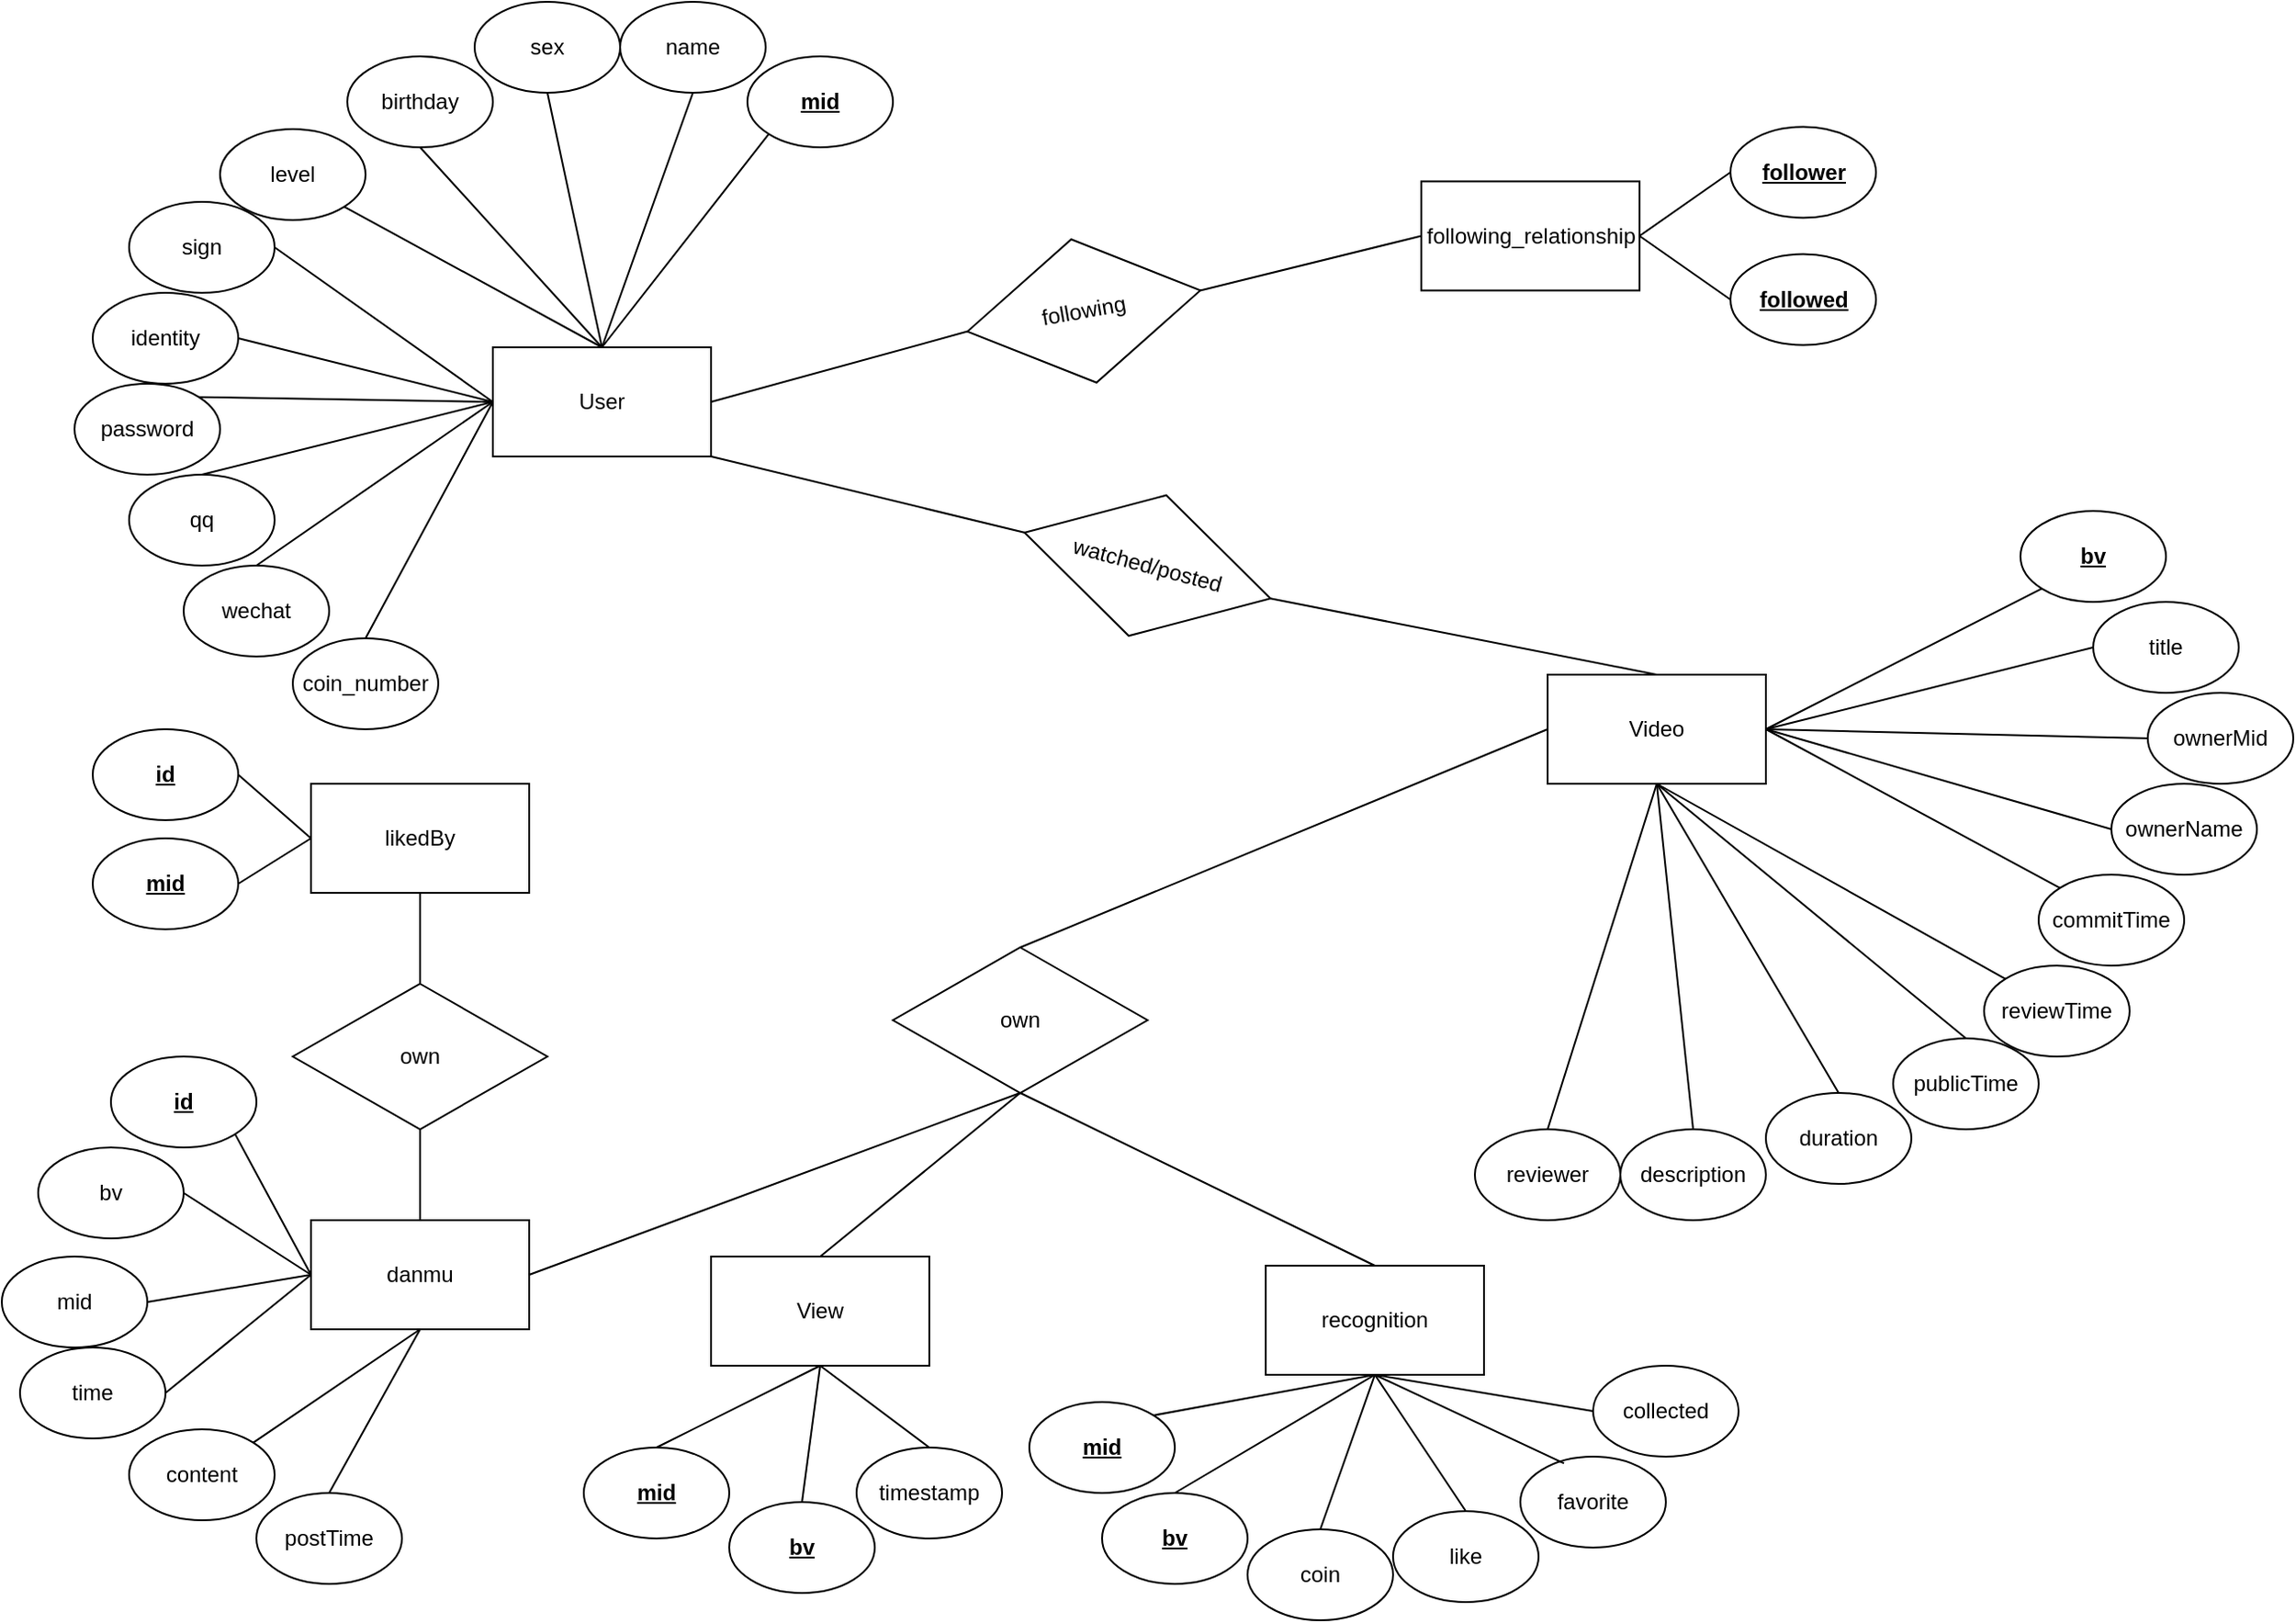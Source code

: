 <mxfile version="22.1.11" type="github">
  <diagram id="R2lEEEUBdFMjLlhIrx00" name="Page-1">
    <mxGraphModel dx="2676" dy="1873" grid="1" gridSize="10" guides="1" tooltips="1" connect="1" arrows="1" fold="1" page="1" pageScale="1" pageWidth="850" pageHeight="1100" math="0" shadow="0" extFonts="Permanent Marker^https://fonts.googleapis.com/css?family=Permanent+Marker">
      <root>
        <mxCell id="0" />
        <mxCell id="1" parent="0" />
        <mxCell id="bVzP4BpmjJLJU32e2Kec-34" value="User" style="rounded=0;whiteSpace=wrap;html=1;" parent="1" vertex="1">
          <mxGeometry x="130" y="160" width="120" height="60" as="geometry" />
        </mxCell>
        <mxCell id="bVzP4BpmjJLJU32e2Kec-35" value="&lt;b&gt;&lt;u&gt;mid&lt;/u&gt;&lt;/b&gt;" style="ellipse;whiteSpace=wrap;html=1;" parent="1" vertex="1">
          <mxGeometry x="270" width="80" height="50" as="geometry" />
        </mxCell>
        <mxCell id="bVzP4BpmjJLJU32e2Kec-36" value="sex" style="ellipse;whiteSpace=wrap;html=1;" parent="1" vertex="1">
          <mxGeometry x="120" y="-30" width="80" height="50" as="geometry" />
        </mxCell>
        <mxCell id="bVzP4BpmjJLJU32e2Kec-37" value="birthday" style="ellipse;whiteSpace=wrap;html=1;" parent="1" vertex="1">
          <mxGeometry x="50" width="80" height="50" as="geometry" />
        </mxCell>
        <mxCell id="bVzP4BpmjJLJU32e2Kec-39" value="level" style="ellipse;whiteSpace=wrap;html=1;" parent="1" vertex="1">
          <mxGeometry x="-20" y="40" width="80" height="50" as="geometry" />
        </mxCell>
        <mxCell id="bVzP4BpmjJLJU32e2Kec-40" value="sign" style="ellipse;whiteSpace=wrap;html=1;" parent="1" vertex="1">
          <mxGeometry x="-70" y="80" width="80" height="50" as="geometry" />
        </mxCell>
        <mxCell id="bVzP4BpmjJLJU32e2Kec-42" value="identity" style="ellipse;whiteSpace=wrap;html=1;" parent="1" vertex="1">
          <mxGeometry x="-90" y="130" width="80" height="50" as="geometry" />
        </mxCell>
        <mxCell id="bVzP4BpmjJLJU32e2Kec-43" value="password" style="ellipse;whiteSpace=wrap;html=1;" parent="1" vertex="1">
          <mxGeometry x="-100" y="180" width="80" height="50" as="geometry" />
        </mxCell>
        <mxCell id="bVzP4BpmjJLJU32e2Kec-44" value="name" style="ellipse;whiteSpace=wrap;html=1;" parent="1" vertex="1">
          <mxGeometry x="200" y="-30" width="80" height="50" as="geometry" />
        </mxCell>
        <mxCell id="bVzP4BpmjJLJU32e2Kec-45" value="qq" style="ellipse;whiteSpace=wrap;html=1;" parent="1" vertex="1">
          <mxGeometry x="-70" y="230" width="80" height="50" as="geometry" />
        </mxCell>
        <mxCell id="bVzP4BpmjJLJU32e2Kec-46" value="" style="endArrow=none;html=1;rounded=0;exitX=0.5;exitY=0;exitDx=0;exitDy=0;entryX=0;entryY=1;entryDx=0;entryDy=0;" parent="1" source="bVzP4BpmjJLJU32e2Kec-34" target="bVzP4BpmjJLJU32e2Kec-35" edge="1">
          <mxGeometry width="50" height="50" relative="1" as="geometry">
            <mxPoint x="210" y="120" as="sourcePoint" />
            <mxPoint x="260" y="70" as="targetPoint" />
          </mxGeometry>
        </mxCell>
        <mxCell id="bVzP4BpmjJLJU32e2Kec-47" value="" style="endArrow=none;html=1;rounded=0;entryX=0.5;entryY=1;entryDx=0;entryDy=0;exitX=0.5;exitY=0;exitDx=0;exitDy=0;" parent="1" source="bVzP4BpmjJLJU32e2Kec-34" target="bVzP4BpmjJLJU32e2Kec-36" edge="1">
          <mxGeometry width="50" height="50" relative="1" as="geometry">
            <mxPoint x="180" y="150" as="sourcePoint" />
            <mxPoint x="270" y="80" as="targetPoint" />
          </mxGeometry>
        </mxCell>
        <mxCell id="bVzP4BpmjJLJU32e2Kec-48" value="" style="endArrow=none;html=1;rounded=0;exitX=0.5;exitY=0;exitDx=0;exitDy=0;entryX=0.5;entryY=1;entryDx=0;entryDy=0;" parent="1" source="bVzP4BpmjJLJU32e2Kec-34" target="bVzP4BpmjJLJU32e2Kec-37" edge="1">
          <mxGeometry width="50" height="50" relative="1" as="geometry">
            <mxPoint x="200" y="170" as="sourcePoint" />
            <mxPoint x="280" y="90" as="targetPoint" />
          </mxGeometry>
        </mxCell>
        <mxCell id="bVzP4BpmjJLJU32e2Kec-49" value="" style="endArrow=none;html=1;rounded=0;entryX=1;entryY=1;entryDx=0;entryDy=0;exitX=0.5;exitY=0;exitDx=0;exitDy=0;" parent="1" source="bVzP4BpmjJLJU32e2Kec-34" target="bVzP4BpmjJLJU32e2Kec-39" edge="1">
          <mxGeometry width="50" height="50" relative="1" as="geometry">
            <mxPoint x="180" y="150" as="sourcePoint" />
            <mxPoint x="290" y="100" as="targetPoint" />
          </mxGeometry>
        </mxCell>
        <mxCell id="bVzP4BpmjJLJU32e2Kec-50" value="" style="endArrow=none;html=1;rounded=0;exitX=0;exitY=0.5;exitDx=0;exitDy=0;entryX=1;entryY=0.5;entryDx=0;entryDy=0;" parent="1" source="bVzP4BpmjJLJU32e2Kec-34" target="bVzP4BpmjJLJU32e2Kec-40" edge="1">
          <mxGeometry width="50" height="50" relative="1" as="geometry">
            <mxPoint x="220" y="190" as="sourcePoint" />
            <mxPoint x="300" y="110" as="targetPoint" />
          </mxGeometry>
        </mxCell>
        <mxCell id="bVzP4BpmjJLJU32e2Kec-52" value="" style="endArrow=none;html=1;rounded=0;exitX=1;exitY=0.5;exitDx=0;exitDy=0;entryX=0;entryY=0.5;entryDx=0;entryDy=0;" parent="1" source="bVzP4BpmjJLJU32e2Kec-42" target="bVzP4BpmjJLJU32e2Kec-34" edge="1">
          <mxGeometry width="50" height="50" relative="1" as="geometry">
            <mxPoint x="240" y="210" as="sourcePoint" />
            <mxPoint x="320" y="130" as="targetPoint" />
          </mxGeometry>
        </mxCell>
        <mxCell id="bVzP4BpmjJLJU32e2Kec-53" value="" style="endArrow=none;html=1;rounded=0;exitX=1;exitY=0;exitDx=0;exitDy=0;entryX=0;entryY=0.5;entryDx=0;entryDy=0;" parent="1" source="bVzP4BpmjJLJU32e2Kec-43" target="bVzP4BpmjJLJU32e2Kec-34" edge="1">
          <mxGeometry width="50" height="50" relative="1" as="geometry">
            <mxPoint x="250" y="220" as="sourcePoint" />
            <mxPoint x="330" y="140" as="targetPoint" />
          </mxGeometry>
        </mxCell>
        <mxCell id="bVzP4BpmjJLJU32e2Kec-54" value="" style="endArrow=none;html=1;rounded=0;exitX=0.5;exitY=1;exitDx=0;exitDy=0;entryX=0.5;entryY=0;entryDx=0;entryDy=0;" parent="1" source="bVzP4BpmjJLJU32e2Kec-44" target="bVzP4BpmjJLJU32e2Kec-34" edge="1">
          <mxGeometry width="50" height="50" relative="1" as="geometry">
            <mxPoint x="260" y="230" as="sourcePoint" />
            <mxPoint x="180" y="150" as="targetPoint" />
          </mxGeometry>
        </mxCell>
        <mxCell id="bVzP4BpmjJLJU32e2Kec-55" value="" style="endArrow=none;html=1;rounded=0;exitX=0.5;exitY=0;exitDx=0;exitDy=0;entryX=0;entryY=0.5;entryDx=0;entryDy=0;" parent="1" source="bVzP4BpmjJLJU32e2Kec-45" target="bVzP4BpmjJLJU32e2Kec-34" edge="1">
          <mxGeometry width="50" height="50" relative="1" as="geometry">
            <mxPoint x="270" y="240" as="sourcePoint" />
            <mxPoint x="350" y="160" as="targetPoint" />
          </mxGeometry>
        </mxCell>
        <mxCell id="bVzP4BpmjJLJU32e2Kec-56" value="wechat" style="ellipse;whiteSpace=wrap;html=1;" parent="1" vertex="1">
          <mxGeometry x="-40" y="280" width="80" height="50" as="geometry" />
        </mxCell>
        <mxCell id="bVzP4BpmjJLJU32e2Kec-58" value="" style="endArrow=none;html=1;rounded=0;exitX=0.5;exitY=0;exitDx=0;exitDy=0;entryX=0;entryY=0.5;entryDx=0;entryDy=0;" parent="1" source="bVzP4BpmjJLJU32e2Kec-56" target="bVzP4BpmjJLJU32e2Kec-34" edge="1">
          <mxGeometry width="50" height="50" relative="1" as="geometry">
            <mxPoint y="290" as="sourcePoint" />
            <mxPoint x="130" y="190" as="targetPoint" />
          </mxGeometry>
        </mxCell>
        <mxCell id="bVzP4BpmjJLJU32e2Kec-73" value="coin_number" style="ellipse;whiteSpace=wrap;html=1;" parent="1" vertex="1">
          <mxGeometry x="20" y="320" width="80" height="50" as="geometry" />
        </mxCell>
        <mxCell id="bVzP4BpmjJLJU32e2Kec-92" value="" style="endArrow=none;html=1;rounded=0;entryX=0.5;entryY=0;entryDx=0;entryDy=0;exitX=0;exitY=0.5;exitDx=0;exitDy=0;" parent="1" source="bVzP4BpmjJLJU32e2Kec-34" target="bVzP4BpmjJLJU32e2Kec-73" edge="1">
          <mxGeometry width="50" height="50" relative="1" as="geometry">
            <mxPoint x="150" y="240" as="sourcePoint" />
            <mxPoint x="300" y="360" as="targetPoint" />
          </mxGeometry>
        </mxCell>
        <mxCell id="bVzP4BpmjJLJU32e2Kec-101" value="following" style="rhombus;whiteSpace=wrap;html=1;rotation=-10;" parent="1" vertex="1">
          <mxGeometry x="390" y="100" width="130" height="80" as="geometry" />
        </mxCell>
        <mxCell id="bVzP4BpmjJLJU32e2Kec-102" value="" style="endArrow=none;html=1;rounded=0;entryX=0;entryY=0.5;entryDx=0;entryDy=0;exitX=1;exitY=0.5;exitDx=0;exitDy=0;" parent="1" source="bVzP4BpmjJLJU32e2Kec-34" target="bVzP4BpmjJLJU32e2Kec-101" edge="1">
          <mxGeometry width="50" height="50" relative="1" as="geometry">
            <mxPoint x="340" y="340" as="sourcePoint" />
            <mxPoint x="390" y="290" as="targetPoint" />
          </mxGeometry>
        </mxCell>
        <mxCell id="bVzP4BpmjJLJU32e2Kec-120" value="Video" style="rounded=0;whiteSpace=wrap;html=1;" parent="1" vertex="1">
          <mxGeometry x="710" y="340" width="120" height="60" as="geometry" />
        </mxCell>
        <mxCell id="bVzP4BpmjJLJU32e2Kec-121" value="&lt;b&gt;&lt;u&gt;bv&lt;/u&gt;&lt;/b&gt;" style="ellipse;whiteSpace=wrap;html=1;" parent="1" vertex="1">
          <mxGeometry x="970" y="250" width="80" height="50" as="geometry" />
        </mxCell>
        <mxCell id="bVzP4BpmjJLJU32e2Kec-122" value="ownerMid" style="ellipse;whiteSpace=wrap;html=1;" parent="1" vertex="1">
          <mxGeometry x="1040" y="350" width="80" height="50" as="geometry" />
        </mxCell>
        <mxCell id="bVzP4BpmjJLJU32e2Kec-123" value="ownerName" style="ellipse;whiteSpace=wrap;html=1;" parent="1" vertex="1">
          <mxGeometry x="1020" y="400" width="80" height="50" as="geometry" />
        </mxCell>
        <mxCell id="bVzP4BpmjJLJU32e2Kec-124" value="commitTime" style="ellipse;whiteSpace=wrap;html=1;" parent="1" vertex="1">
          <mxGeometry x="980" y="450" width="80" height="50" as="geometry" />
        </mxCell>
        <mxCell id="bVzP4BpmjJLJU32e2Kec-125" value="reviewTime" style="ellipse;whiteSpace=wrap;html=1;" parent="1" vertex="1">
          <mxGeometry x="950" y="500" width="80" height="50" as="geometry" />
        </mxCell>
        <mxCell id="bVzP4BpmjJLJU32e2Kec-126" value="publicTime" style="ellipse;whiteSpace=wrap;html=1;" parent="1" vertex="1">
          <mxGeometry x="900" y="540" width="80" height="50" as="geometry" />
        </mxCell>
        <mxCell id="bVzP4BpmjJLJU32e2Kec-128" value="title" style="ellipse;whiteSpace=wrap;html=1;" parent="1" vertex="1">
          <mxGeometry x="1010" y="300" width="80" height="50" as="geometry" />
        </mxCell>
        <mxCell id="bVzP4BpmjJLJU32e2Kec-130" value="" style="endArrow=none;html=1;rounded=0;exitX=1;exitY=0.5;exitDx=0;exitDy=0;entryX=0;entryY=1;entryDx=0;entryDy=0;" parent="1" source="bVzP4BpmjJLJU32e2Kec-120" target="bVzP4BpmjJLJU32e2Kec-121" edge="1">
          <mxGeometry width="50" height="50" relative="1" as="geometry">
            <mxPoint x="790" y="300" as="sourcePoint" />
            <mxPoint x="840" y="250" as="targetPoint" />
          </mxGeometry>
        </mxCell>
        <mxCell id="bVzP4BpmjJLJU32e2Kec-131" value="" style="endArrow=none;html=1;rounded=0;entryX=0;entryY=0.5;entryDx=0;entryDy=0;exitX=1;exitY=0.5;exitDx=0;exitDy=0;" parent="1" source="bVzP4BpmjJLJU32e2Kec-120" target="bVzP4BpmjJLJU32e2Kec-122" edge="1">
          <mxGeometry width="50" height="50" relative="1" as="geometry">
            <mxPoint x="760" y="330" as="sourcePoint" />
            <mxPoint x="850" y="260" as="targetPoint" />
          </mxGeometry>
        </mxCell>
        <mxCell id="bVzP4BpmjJLJU32e2Kec-132" value="" style="endArrow=none;html=1;rounded=0;exitX=1;exitY=0.5;exitDx=0;exitDy=0;entryX=0;entryY=0.5;entryDx=0;entryDy=0;" parent="1" source="bVzP4BpmjJLJU32e2Kec-120" target="bVzP4BpmjJLJU32e2Kec-123" edge="1">
          <mxGeometry width="50" height="50" relative="1" as="geometry">
            <mxPoint x="780" y="350" as="sourcePoint" />
            <mxPoint x="860" y="270" as="targetPoint" />
          </mxGeometry>
        </mxCell>
        <mxCell id="bVzP4BpmjJLJU32e2Kec-133" value="" style="endArrow=none;html=1;rounded=0;entryX=0;entryY=0;entryDx=0;entryDy=0;exitX=1;exitY=0.5;exitDx=0;exitDy=0;" parent="1" source="bVzP4BpmjJLJU32e2Kec-120" target="bVzP4BpmjJLJU32e2Kec-124" edge="1">
          <mxGeometry width="50" height="50" relative="1" as="geometry">
            <mxPoint x="760" y="330" as="sourcePoint" />
            <mxPoint x="870" y="280" as="targetPoint" />
          </mxGeometry>
        </mxCell>
        <mxCell id="bVzP4BpmjJLJU32e2Kec-134" value="" style="endArrow=none;html=1;rounded=0;exitX=0.5;exitY=1;exitDx=0;exitDy=0;entryX=0;entryY=0;entryDx=0;entryDy=0;" parent="1" source="bVzP4BpmjJLJU32e2Kec-120" target="bVzP4BpmjJLJU32e2Kec-125" edge="1">
          <mxGeometry width="50" height="50" relative="1" as="geometry">
            <mxPoint x="800" y="370" as="sourcePoint" />
            <mxPoint x="880" y="290" as="targetPoint" />
          </mxGeometry>
        </mxCell>
        <mxCell id="bVzP4BpmjJLJU32e2Kec-135" value="" style="endArrow=none;html=1;rounded=0;exitX=0.5;exitY=0;exitDx=0;exitDy=0;entryX=0.5;entryY=1;entryDx=0;entryDy=0;" parent="1" source="bVzP4BpmjJLJU32e2Kec-126" target="bVzP4BpmjJLJU32e2Kec-120" edge="1">
          <mxGeometry width="50" height="50" relative="1" as="geometry">
            <mxPoint x="820" y="390" as="sourcePoint" />
            <mxPoint x="900" y="310" as="targetPoint" />
          </mxGeometry>
        </mxCell>
        <mxCell id="bVzP4BpmjJLJU32e2Kec-137" value="" style="endArrow=none;html=1;rounded=0;exitX=0;exitY=0.5;exitDx=0;exitDy=0;entryX=1;entryY=0.5;entryDx=0;entryDy=0;" parent="1" source="bVzP4BpmjJLJU32e2Kec-128" target="bVzP4BpmjJLJU32e2Kec-120" edge="1">
          <mxGeometry width="50" height="50" relative="1" as="geometry">
            <mxPoint x="840" y="410" as="sourcePoint" />
            <mxPoint x="760" y="330" as="targetPoint" />
          </mxGeometry>
        </mxCell>
        <mxCell id="bVzP4BpmjJLJU32e2Kec-141" value="reviewer" style="ellipse;whiteSpace=wrap;html=1;" parent="1" vertex="1">
          <mxGeometry x="670" y="590" width="80" height="50" as="geometry" />
        </mxCell>
        <mxCell id="bVzP4BpmjJLJU32e2Kec-144" value="description" style="ellipse;whiteSpace=wrap;html=1;" parent="1" vertex="1">
          <mxGeometry x="750" y="590" width="80" height="50" as="geometry" />
        </mxCell>
        <mxCell id="bVzP4BpmjJLJU32e2Kec-145" value="duration" style="ellipse;whiteSpace=wrap;html=1;" parent="1" vertex="1">
          <mxGeometry x="830" y="570" width="80" height="50" as="geometry" />
        </mxCell>
        <mxCell id="bVzP4BpmjJLJU32e2Kec-146" value="" style="endArrow=none;html=1;rounded=0;entryX=0.5;entryY=0;entryDx=0;entryDy=0;exitX=0.5;exitY=1;exitDx=0;exitDy=0;" parent="1" source="bVzP4BpmjJLJU32e2Kec-120" target="bVzP4BpmjJLJU32e2Kec-144" edge="1">
          <mxGeometry width="50" height="50" relative="1" as="geometry">
            <mxPoint x="1210" y="630" as="sourcePoint" />
            <mxPoint x="1140" y="560" as="targetPoint" />
          </mxGeometry>
        </mxCell>
        <mxCell id="bVzP4BpmjJLJU32e2Kec-149" value="" style="endArrow=none;html=1;rounded=0;entryX=0.5;entryY=0;entryDx=0;entryDy=0;exitX=0.5;exitY=1;exitDx=0;exitDy=0;" parent="1" source="bVzP4BpmjJLJU32e2Kec-120" target="bVzP4BpmjJLJU32e2Kec-141" edge="1">
          <mxGeometry width="50" height="50" relative="1" as="geometry">
            <mxPoint x="730" y="420" as="sourcePoint" />
            <mxPoint x="880" y="540" as="targetPoint" />
          </mxGeometry>
        </mxCell>
        <mxCell id="bVzP4BpmjJLJU32e2Kec-150" value="" style="endArrow=none;html=1;rounded=0;entryX=0.5;entryY=0;entryDx=0;entryDy=0;exitX=0.5;exitY=1;exitDx=0;exitDy=0;" parent="1" source="bVzP4BpmjJLJU32e2Kec-120" target="bVzP4BpmjJLJU32e2Kec-145" edge="1">
          <mxGeometry width="50" height="50" relative="1" as="geometry">
            <mxPoint x="820" y="375" as="sourcePoint" />
            <mxPoint x="960" y="530" as="targetPoint" />
          </mxGeometry>
        </mxCell>
        <mxCell id="bVzP4BpmjJLJU32e2Kec-170" value="own" style="rhombus;whiteSpace=wrap;html=1;" parent="1" vertex="1">
          <mxGeometry x="350" y="490" width="140" height="80" as="geometry" />
        </mxCell>
        <mxCell id="bVzP4BpmjJLJU32e2Kec-172" value="" style="endArrow=none;html=1;rounded=0;entryX=0.5;entryY=1;entryDx=0;entryDy=0;exitX=0.5;exitY=0;exitDx=0;exitDy=0;" parent="1" source="Wf-vbxTbmXmnl0LeUo7J-2" target="bVzP4BpmjJLJU32e2Kec-170" edge="1">
          <mxGeometry width="50" height="50" relative="1" as="geometry">
            <mxPoint x="560" y="670" as="sourcePoint" />
            <mxPoint x="430" y="580" as="targetPoint" />
          </mxGeometry>
        </mxCell>
        <mxCell id="bVzP4BpmjJLJU32e2Kec-174" value="" style="endArrow=none;html=1;rounded=0;exitX=0.5;exitY=0;exitDx=0;exitDy=0;entryX=0;entryY=0.5;entryDx=0;entryDy=0;" parent="1" source="bVzP4BpmjJLJU32e2Kec-170" target="bVzP4BpmjJLJU32e2Kec-120" edge="1">
          <mxGeometry width="50" height="50" relative="1" as="geometry">
            <mxPoint x="510" y="870" as="sourcePoint" />
            <mxPoint x="290" y="800" as="targetPoint" />
          </mxGeometry>
        </mxCell>
        <mxCell id="bVzP4BpmjJLJU32e2Kec-187" value="View" style="rounded=0;whiteSpace=wrap;html=1;" parent="1" vertex="1">
          <mxGeometry x="250" y="660" width="120" height="60" as="geometry" />
        </mxCell>
        <mxCell id="bVzP4BpmjJLJU32e2Kec-188" value="&lt;u&gt;&lt;b&gt;bv&lt;/b&gt;&lt;/u&gt;" style="ellipse;whiteSpace=wrap;html=1;" parent="1" vertex="1">
          <mxGeometry x="260" y="795" width="80" height="50" as="geometry" />
        </mxCell>
        <mxCell id="bVzP4BpmjJLJU32e2Kec-189" value="&lt;u&gt;&lt;b&gt;mid&lt;/b&gt;&lt;/u&gt;" style="ellipse;whiteSpace=wrap;html=1;" parent="1" vertex="1">
          <mxGeometry x="180" y="765" width="80" height="50" as="geometry" />
        </mxCell>
        <mxCell id="bVzP4BpmjJLJU32e2Kec-190" value="" style="endArrow=none;html=1;rounded=0;entryX=0.5;entryY=1;entryDx=0;entryDy=0;exitX=0.5;exitY=0;exitDx=0;exitDy=0;" parent="1" source="bVzP4BpmjJLJU32e2Kec-189" target="bVzP4BpmjJLJU32e2Kec-187" edge="1">
          <mxGeometry width="50" height="50" relative="1" as="geometry">
            <mxPoint x="340" y="605" as="sourcePoint" />
            <mxPoint x="390" y="555" as="targetPoint" />
          </mxGeometry>
        </mxCell>
        <mxCell id="bVzP4BpmjJLJU32e2Kec-191" value="" style="endArrow=none;html=1;rounded=0;entryX=0.5;entryY=0;entryDx=0;entryDy=0;exitX=0.5;exitY=1;exitDx=0;exitDy=0;" parent="1" source="bVzP4BpmjJLJU32e2Kec-187" target="bVzP4BpmjJLJU32e2Kec-188" edge="1">
          <mxGeometry width="50" height="50" relative="1" as="geometry">
            <mxPoint x="340" y="605" as="sourcePoint" />
            <mxPoint x="390" y="555" as="targetPoint" />
          </mxGeometry>
        </mxCell>
        <mxCell id="bVzP4BpmjJLJU32e2Kec-192" value="" style="endArrow=none;html=1;rounded=0;exitX=0.5;exitY=0;exitDx=0;exitDy=0;entryX=0.5;entryY=1;entryDx=0;entryDy=0;" parent="1" source="bVzP4BpmjJLJU32e2Kec-187" target="bVzP4BpmjJLJU32e2Kec-170" edge="1">
          <mxGeometry width="50" height="50" relative="1" as="geometry">
            <mxPoint x="700" y="670" as="sourcePoint" />
            <mxPoint x="430" y="580" as="targetPoint" />
          </mxGeometry>
        </mxCell>
        <mxCell id="bVzP4BpmjJLJU32e2Kec-193" value="timestamp" style="ellipse;whiteSpace=wrap;html=1;" parent="1" vertex="1">
          <mxGeometry x="330" y="765" width="80" height="50" as="geometry" />
        </mxCell>
        <mxCell id="bVzP4BpmjJLJU32e2Kec-194" value="" style="endArrow=none;html=1;rounded=0;entryX=0.5;entryY=0;entryDx=0;entryDy=0;exitX=0.5;exitY=1;exitDx=0;exitDy=0;" parent="1" source="bVzP4BpmjJLJU32e2Kec-187" target="bVzP4BpmjJLJU32e2Kec-193" edge="1">
          <mxGeometry width="50" height="50" relative="1" as="geometry">
            <mxPoint x="310" y="735" as="sourcePoint" />
            <mxPoint x="310" y="805" as="targetPoint" />
          </mxGeometry>
        </mxCell>
        <mxCell id="bVzP4BpmjJLJU32e2Kec-205" value="following_relationship" style="rounded=0;whiteSpace=wrap;html=1;" parent="1" vertex="1">
          <mxGeometry x="640.54" y="68.74" width="120" height="60" as="geometry" />
        </mxCell>
        <mxCell id="bVzP4BpmjJLJU32e2Kec-206" value="&lt;b&gt;&lt;u&gt;followed&lt;/u&gt;&lt;/b&gt;" style="ellipse;whiteSpace=wrap;html=1;" parent="1" vertex="1">
          <mxGeometry x="810.54" y="108.74" width="80" height="50" as="geometry" />
        </mxCell>
        <mxCell id="bVzP4BpmjJLJU32e2Kec-207" value="&lt;b&gt;&lt;u&gt;follower&lt;/u&gt;&lt;/b&gt;" style="ellipse;whiteSpace=wrap;html=1;" parent="1" vertex="1">
          <mxGeometry x="810.54" y="38.74" width="80" height="50" as="geometry" />
        </mxCell>
        <mxCell id="bVzP4BpmjJLJU32e2Kec-208" value="" style="endArrow=none;html=1;rounded=0;entryX=0;entryY=0.5;entryDx=0;entryDy=0;exitX=1;exitY=0.5;exitDx=0;exitDy=0;" parent="1" source="bVzP4BpmjJLJU32e2Kec-205" target="bVzP4BpmjJLJU32e2Kec-207" edge="1">
          <mxGeometry width="50" height="50" relative="1" as="geometry">
            <mxPoint x="240.54" y="128.74" as="sourcePoint" />
            <mxPoint x="430.54" y="258.74" as="targetPoint" />
          </mxGeometry>
        </mxCell>
        <mxCell id="bVzP4BpmjJLJU32e2Kec-209" value="" style="endArrow=none;html=1;rounded=0;entryX=0;entryY=0.5;entryDx=0;entryDy=0;exitX=1;exitY=0.5;exitDx=0;exitDy=0;" parent="1" source="bVzP4BpmjJLJU32e2Kec-205" target="bVzP4BpmjJLJU32e2Kec-206" edge="1">
          <mxGeometry width="50" height="50" relative="1" as="geometry">
            <mxPoint x="770.54" y="98.74" as="sourcePoint" />
            <mxPoint x="820.54" y="53.74" as="targetPoint" />
          </mxGeometry>
        </mxCell>
        <mxCell id="bVzP4BpmjJLJU32e2Kec-211" value="" style="endArrow=none;html=1;rounded=0;entryX=1;entryY=0.5;entryDx=0;entryDy=0;exitX=0;exitY=0.5;exitDx=0;exitDy=0;" parent="1" source="bVzP4BpmjJLJU32e2Kec-205" target="bVzP4BpmjJLJU32e2Kec-101" edge="1">
          <mxGeometry width="50" height="50" relative="1" as="geometry">
            <mxPoint x="665.54" y="298.74" as="sourcePoint" />
            <mxPoint x="529.45" y="171.27" as="targetPoint" />
          </mxGeometry>
        </mxCell>
        <mxCell id="bVzP4BpmjJLJU32e2Kec-228" value="watched/posted" style="rhombus;whiteSpace=wrap;html=1;rotation=15;" parent="1" vertex="1">
          <mxGeometry x="420" y="240" width="140" height="80" as="geometry" />
        </mxCell>
        <mxCell id="bVzP4BpmjJLJU32e2Kec-229" value="" style="endArrow=none;html=1;rounded=0;entryX=0.5;entryY=0;entryDx=0;entryDy=0;exitX=1;exitY=0.5;exitDx=0;exitDy=0;" parent="1" source="bVzP4BpmjJLJU32e2Kec-228" target="bVzP4BpmjJLJU32e2Kec-120" edge="1">
          <mxGeometry width="50" height="50" relative="1" as="geometry">
            <mxPoint x="440" y="480" as="sourcePoint" />
            <mxPoint x="490" y="430" as="targetPoint" />
          </mxGeometry>
        </mxCell>
        <mxCell id="bVzP4BpmjJLJU32e2Kec-232" value="danmu" style="rounded=0;whiteSpace=wrap;html=1;" parent="1" vertex="1">
          <mxGeometry x="30" y="640" width="120" height="60" as="geometry" />
        </mxCell>
        <mxCell id="bVzP4BpmjJLJU32e2Kec-236" value="mid" style="ellipse;whiteSpace=wrap;html=1;" parent="1" vertex="1">
          <mxGeometry x="-140" y="660" width="80" height="50" as="geometry" />
        </mxCell>
        <mxCell id="bVzP4BpmjJLJU32e2Kec-237" value="content" style="ellipse;whiteSpace=wrap;html=1;" parent="1" vertex="1">
          <mxGeometry x="-70" y="755" width="80" height="50" as="geometry" />
        </mxCell>
        <mxCell id="bVzP4BpmjJLJU32e2Kec-238" value="postTime" style="ellipse;whiteSpace=wrap;html=1;" parent="1" vertex="1">
          <mxGeometry y="790" width="80" height="50" as="geometry" />
        </mxCell>
        <mxCell id="bVzP4BpmjJLJU32e2Kec-239" value="bv" style="ellipse;whiteSpace=wrap;html=1;" parent="1" vertex="1">
          <mxGeometry x="-120" y="600" width="80" height="50" as="geometry" />
        </mxCell>
        <mxCell id="bVzP4BpmjJLJU32e2Kec-240" value="&lt;b&gt;&lt;u&gt;id&lt;/u&gt;&lt;/b&gt;" style="ellipse;whiteSpace=wrap;html=1;" parent="1" vertex="1">
          <mxGeometry x="-80" y="550" width="80" height="50" as="geometry" />
        </mxCell>
        <mxCell id="bVzP4BpmjJLJU32e2Kec-241" value="time" style="ellipse;whiteSpace=wrap;html=1;" parent="1" vertex="1">
          <mxGeometry x="-130" y="710" width="80" height="50" as="geometry" />
        </mxCell>
        <mxCell id="bVzP4BpmjJLJU32e2Kec-243" value="" style="endArrow=none;html=1;rounded=0;entryX=0;entryY=0.5;entryDx=0;entryDy=0;exitX=1;exitY=1;exitDx=0;exitDy=0;" parent="1" source="bVzP4BpmjJLJU32e2Kec-240" target="bVzP4BpmjJLJU32e2Kec-232" edge="1">
          <mxGeometry width="50" height="50" relative="1" as="geometry">
            <mxPoint x="110" y="550" as="sourcePoint" />
            <mxPoint x="160" y="500" as="targetPoint" />
          </mxGeometry>
        </mxCell>
        <mxCell id="bVzP4BpmjJLJU32e2Kec-244" value="" style="endArrow=none;html=1;rounded=0;exitX=1;exitY=0.5;exitDx=0;exitDy=0;entryX=0;entryY=0.5;entryDx=0;entryDy=0;" parent="1" source="bVzP4BpmjJLJU32e2Kec-239" target="bVzP4BpmjJLJU32e2Kec-232" edge="1">
          <mxGeometry width="50" height="50" relative="1" as="geometry">
            <mxPoint x="-1" y="603" as="sourcePoint" />
            <mxPoint x="-20" y="680" as="targetPoint" />
          </mxGeometry>
        </mxCell>
        <mxCell id="bVzP4BpmjJLJU32e2Kec-246" value="" style="endArrow=none;html=1;rounded=0;entryX=0;entryY=0.5;entryDx=0;entryDy=0;exitX=1;exitY=0.5;exitDx=0;exitDy=0;" parent="1" source="bVzP4BpmjJLJU32e2Kec-236" target="bVzP4BpmjJLJU32e2Kec-232" edge="1">
          <mxGeometry width="50" height="50" relative="1" as="geometry">
            <mxPoint x="9" y="613" as="sourcePoint" />
            <mxPoint x="50" y="695" as="targetPoint" />
          </mxGeometry>
        </mxCell>
        <mxCell id="bVzP4BpmjJLJU32e2Kec-247" value="" style="endArrow=none;html=1;rounded=0;entryX=0;entryY=0.5;entryDx=0;entryDy=0;exitX=1;exitY=0.5;exitDx=0;exitDy=0;" parent="1" source="bVzP4BpmjJLJU32e2Kec-241" target="bVzP4BpmjJLJU32e2Kec-232" edge="1">
          <mxGeometry width="50" height="50" relative="1" as="geometry">
            <mxPoint x="19" y="623" as="sourcePoint" />
            <mxPoint x="60" y="705" as="targetPoint" />
          </mxGeometry>
        </mxCell>
        <mxCell id="bVzP4BpmjJLJU32e2Kec-248" value="" style="endArrow=none;html=1;rounded=0;entryX=0.5;entryY=1;entryDx=0;entryDy=0;exitX=1;exitY=0;exitDx=0;exitDy=0;" parent="1" source="bVzP4BpmjJLJU32e2Kec-237" target="bVzP4BpmjJLJU32e2Kec-232" edge="1">
          <mxGeometry width="50" height="50" relative="1" as="geometry">
            <mxPoint x="29" y="633" as="sourcePoint" />
            <mxPoint x="70" y="715" as="targetPoint" />
          </mxGeometry>
        </mxCell>
        <mxCell id="bVzP4BpmjJLJU32e2Kec-249" value="" style="endArrow=none;html=1;rounded=0;entryX=0.5;entryY=1;entryDx=0;entryDy=0;exitX=0.5;exitY=0;exitDx=0;exitDy=0;" parent="1" source="bVzP4BpmjJLJU32e2Kec-238" target="bVzP4BpmjJLJU32e2Kec-232" edge="1">
          <mxGeometry width="50" height="50" relative="1" as="geometry">
            <mxPoint x="39" y="643" as="sourcePoint" />
            <mxPoint x="80" y="725" as="targetPoint" />
          </mxGeometry>
        </mxCell>
        <mxCell id="bVzP4BpmjJLJU32e2Kec-250" value="" style="endArrow=none;html=1;rounded=0;exitX=1;exitY=0.5;exitDx=0;exitDy=0;entryX=0.5;entryY=1;entryDx=0;entryDy=0;" parent="1" source="bVzP4BpmjJLJU32e2Kec-232" target="bVzP4BpmjJLJU32e2Kec-170" edge="1">
          <mxGeometry width="50" height="50" relative="1" as="geometry">
            <mxPoint x="130" y="580" as="sourcePoint" />
            <mxPoint x="430" y="580" as="targetPoint" />
          </mxGeometry>
        </mxCell>
        <mxCell id="bVzP4BpmjJLJU32e2Kec-251" value="likedBy" style="rounded=0;whiteSpace=wrap;html=1;" parent="1" vertex="1">
          <mxGeometry x="30" y="400" width="120" height="60" as="geometry" />
        </mxCell>
        <mxCell id="bVzP4BpmjJLJU32e2Kec-252" value="own" style="rhombus;whiteSpace=wrap;html=1;" parent="1" vertex="1">
          <mxGeometry x="20" y="510" width="140" height="80" as="geometry" />
        </mxCell>
        <mxCell id="bVzP4BpmjJLJU32e2Kec-253" value="" style="endArrow=none;html=1;rounded=0;entryX=0.5;entryY=1;entryDx=0;entryDy=0;exitX=0.5;exitY=0;exitDx=0;exitDy=0;" parent="1" source="bVzP4BpmjJLJU32e2Kec-252" target="bVzP4BpmjJLJU32e2Kec-251" edge="1">
          <mxGeometry width="50" height="50" relative="1" as="geometry">
            <mxPoint x="240" y="550" as="sourcePoint" />
            <mxPoint x="290" y="500" as="targetPoint" />
          </mxGeometry>
        </mxCell>
        <mxCell id="bVzP4BpmjJLJU32e2Kec-254" value="" style="endArrow=none;html=1;rounded=0;entryX=0.5;entryY=1;entryDx=0;entryDy=0;exitX=0.5;exitY=0;exitDx=0;exitDy=0;" parent="1" source="bVzP4BpmjJLJU32e2Kec-232" target="bVzP4BpmjJLJU32e2Kec-252" edge="1">
          <mxGeometry width="50" height="50" relative="1" as="geometry">
            <mxPoint x="100" y="520" as="sourcePoint" />
            <mxPoint x="100" y="470" as="targetPoint" />
          </mxGeometry>
        </mxCell>
        <mxCell id="bVzP4BpmjJLJU32e2Kec-255" value="&lt;b&gt;&lt;u&gt;id&lt;/u&gt;&lt;/b&gt;" style="ellipse;whiteSpace=wrap;html=1;" parent="1" vertex="1">
          <mxGeometry x="-90" y="370" width="80" height="50" as="geometry" />
        </mxCell>
        <mxCell id="bVzP4BpmjJLJU32e2Kec-256" value="&lt;u&gt;&lt;b&gt;mid&lt;/b&gt;&lt;/u&gt;" style="ellipse;whiteSpace=wrap;html=1;" parent="1" vertex="1">
          <mxGeometry x="-90" y="430" width="80" height="50" as="geometry" />
        </mxCell>
        <mxCell id="bVzP4BpmjJLJU32e2Kec-257" value="" style="endArrow=none;html=1;rounded=0;entryX=0;entryY=0.5;entryDx=0;entryDy=0;exitX=1;exitY=0.5;exitDx=0;exitDy=0;" parent="1" source="bVzP4BpmjJLJU32e2Kec-255" target="bVzP4BpmjJLJU32e2Kec-251" edge="1">
          <mxGeometry width="50" height="50" relative="1" as="geometry">
            <mxPoint x="-1" y="603" as="sourcePoint" />
            <mxPoint x="40" y="670" as="targetPoint" />
          </mxGeometry>
        </mxCell>
        <mxCell id="bVzP4BpmjJLJU32e2Kec-258" value="" style="endArrow=none;html=1;rounded=0;entryX=0;entryY=0.5;entryDx=0;entryDy=0;exitX=1;exitY=0.5;exitDx=0;exitDy=0;" parent="1" source="bVzP4BpmjJLJU32e2Kec-256" target="bVzP4BpmjJLJU32e2Kec-251" edge="1">
          <mxGeometry width="50" height="50" relative="1" as="geometry">
            <mxPoint x="9" y="613" as="sourcePoint" />
            <mxPoint x="50" y="680" as="targetPoint" />
          </mxGeometry>
        </mxCell>
        <mxCell id="Wf-vbxTbmXmnl0LeUo7J-1" value="" style="endArrow=none;html=1;rounded=0;entryX=1;entryY=1;entryDx=0;entryDy=0;exitX=0;exitY=0.5;exitDx=0;exitDy=0;" edge="1" parent="1" source="bVzP4BpmjJLJU32e2Kec-228" target="bVzP4BpmjJLJU32e2Kec-34">
          <mxGeometry width="50" height="50" relative="1" as="geometry">
            <mxPoint x="540" y="430" as="sourcePoint" />
            <mxPoint x="530" y="360" as="targetPoint" />
          </mxGeometry>
        </mxCell>
        <mxCell id="Wf-vbxTbmXmnl0LeUo7J-2" value="recognition&lt;br&gt;" style="rounded=0;whiteSpace=wrap;html=1;" vertex="1" parent="1">
          <mxGeometry x="555" y="665" width="120" height="60" as="geometry" />
        </mxCell>
        <mxCell id="Wf-vbxTbmXmnl0LeUo7J-3" value="&lt;u&gt;&lt;b&gt;bv&lt;/b&gt;&lt;/u&gt;" style="ellipse;whiteSpace=wrap;html=1;" vertex="1" parent="1">
          <mxGeometry x="465" y="790" width="80" height="50" as="geometry" />
        </mxCell>
        <mxCell id="Wf-vbxTbmXmnl0LeUo7J-4" value="&lt;u&gt;&lt;b&gt;mid&lt;/b&gt;&lt;/u&gt;" style="ellipse;whiteSpace=wrap;html=1;" vertex="1" parent="1">
          <mxGeometry x="425" y="740" width="80" height="50" as="geometry" />
        </mxCell>
        <mxCell id="Wf-vbxTbmXmnl0LeUo7J-5" value="" style="endArrow=none;html=1;rounded=0;entryX=0.5;entryY=1;entryDx=0;entryDy=0;exitX=1;exitY=0;exitDx=0;exitDy=0;" edge="1" parent="1" source="Wf-vbxTbmXmnl0LeUo7J-4" target="Wf-vbxTbmXmnl0LeUo7J-2">
          <mxGeometry width="50" height="50" relative="1" as="geometry">
            <mxPoint x="625" y="615" as="sourcePoint" />
            <mxPoint x="675" y="565" as="targetPoint" />
          </mxGeometry>
        </mxCell>
        <mxCell id="Wf-vbxTbmXmnl0LeUo7J-6" value="" style="endArrow=none;html=1;rounded=0;entryX=0.5;entryY=0;entryDx=0;entryDy=0;exitX=0.5;exitY=1;exitDx=0;exitDy=0;" edge="1" parent="1" source="Wf-vbxTbmXmnl0LeUo7J-2" target="Wf-vbxTbmXmnl0LeUo7J-3">
          <mxGeometry width="50" height="50" relative="1" as="geometry">
            <mxPoint x="625" y="615" as="sourcePoint" />
            <mxPoint x="675" y="565" as="targetPoint" />
          </mxGeometry>
        </mxCell>
        <mxCell id="Wf-vbxTbmXmnl0LeUo7J-8" value="" style="endArrow=none;html=1;rounded=0;entryX=0.5;entryY=0;entryDx=0;entryDy=0;exitX=0.5;exitY=1;exitDx=0;exitDy=0;" edge="1" parent="1" source="Wf-vbxTbmXmnl0LeUo7J-2" target="Wf-vbxTbmXmnl0LeUo7J-9">
          <mxGeometry width="50" height="50" relative="1" as="geometry">
            <mxPoint x="595" y="745" as="sourcePoint" />
            <mxPoint x="585" y="810" as="targetPoint" />
          </mxGeometry>
        </mxCell>
        <mxCell id="Wf-vbxTbmXmnl0LeUo7J-9" value="coin" style="ellipse;whiteSpace=wrap;html=1;" vertex="1" parent="1">
          <mxGeometry x="545" y="810" width="80" height="50" as="geometry" />
        </mxCell>
        <mxCell id="Wf-vbxTbmXmnl0LeUo7J-10" value="like" style="ellipse;whiteSpace=wrap;html=1;" vertex="1" parent="1">
          <mxGeometry x="625" y="800" width="80" height="50" as="geometry" />
        </mxCell>
        <mxCell id="Wf-vbxTbmXmnl0LeUo7J-11" value="favorite" style="ellipse;whiteSpace=wrap;html=1;" vertex="1" parent="1">
          <mxGeometry x="695" y="770" width="80" height="50" as="geometry" />
        </mxCell>
        <mxCell id="Wf-vbxTbmXmnl0LeUo7J-12" value="collected&lt;br&gt;" style="ellipse;whiteSpace=wrap;html=1;" vertex="1" parent="1">
          <mxGeometry x="735" y="720" width="80" height="50" as="geometry" />
        </mxCell>
        <mxCell id="Wf-vbxTbmXmnl0LeUo7J-13" value="" style="endArrow=none;html=1;rounded=0;exitX=0.5;exitY=1;exitDx=0;exitDy=0;entryX=0.5;entryY=0;entryDx=0;entryDy=0;" edge="1" parent="1" source="Wf-vbxTbmXmnl0LeUo7J-2" target="Wf-vbxTbmXmnl0LeUo7J-10">
          <mxGeometry width="50" height="50" relative="1" as="geometry">
            <mxPoint x="610" y="725" as="sourcePoint" />
            <mxPoint x="615" y="800" as="targetPoint" />
          </mxGeometry>
        </mxCell>
        <mxCell id="Wf-vbxTbmXmnl0LeUo7J-14" value="" style="endArrow=none;html=1;rounded=0;entryX=0.3;entryY=0.073;entryDx=0;entryDy=0;exitX=0.5;exitY=1;exitDx=0;exitDy=0;entryPerimeter=0;" edge="1" parent="1" source="Wf-vbxTbmXmnl0LeUo7J-2" target="Wf-vbxTbmXmnl0LeUo7J-11">
          <mxGeometry width="50" height="50" relative="1" as="geometry">
            <mxPoint x="620" y="735" as="sourcePoint" />
            <mxPoint x="615" y="830" as="targetPoint" />
          </mxGeometry>
        </mxCell>
        <mxCell id="Wf-vbxTbmXmnl0LeUo7J-15" value="" style="endArrow=none;html=1;rounded=0;entryX=0;entryY=0.5;entryDx=0;entryDy=0;exitX=0.5;exitY=1;exitDx=0;exitDy=0;" edge="1" parent="1" source="Wf-vbxTbmXmnl0LeUo7J-2" target="Wf-vbxTbmXmnl0LeUo7J-12">
          <mxGeometry width="50" height="50" relative="1" as="geometry">
            <mxPoint x="630" y="745" as="sourcePoint" />
            <mxPoint x="625" y="840" as="targetPoint" />
          </mxGeometry>
        </mxCell>
      </root>
    </mxGraphModel>
  </diagram>
</mxfile>
